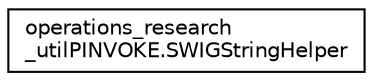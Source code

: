digraph "Graphical Class Hierarchy"
{
 // LATEX_PDF_SIZE
  edge [fontname="Helvetica",fontsize="10",labelfontname="Helvetica",labelfontsize="10"];
  node [fontname="Helvetica",fontsize="10",shape=record];
  rankdir="LR";
  Node0 [label="operations_research\l_utilPINVOKE.SWIGStringHelper",height=0.2,width=0.4,color="black", fillcolor="white", style="filled",URL="$classGoogle_1_1OrTools_1_1Util_1_1operations__research__utilPINVOKE_1_1SWIGStringHelper.html",tooltip=" "];
}
